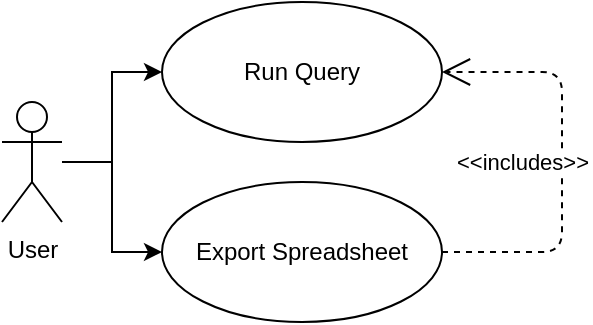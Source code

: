 <mxfile version="10.6.7" type="device"><diagram id="EYzRXIe3F2EIJ4aTKBoO" name="Page-1"><mxGraphModel dx="840" dy="504" grid="1" gridSize="10" guides="1" tooltips="1" connect="1" arrows="1" fold="1" page="1" pageScale="1" pageWidth="850" pageHeight="1100" math="0" shadow="0"><root><mxCell id="0"/><mxCell id="1" parent="0"/><mxCell id="1kvsKNebwonqEAl3T5iS-5" style="edgeStyle=orthogonalEdgeStyle;rounded=0;orthogonalLoop=1;jettySize=auto;html=1;" edge="1" parent="1" source="1kvsKNebwonqEAl3T5iS-1" target="1kvsKNebwonqEAl3T5iS-2"><mxGeometry relative="1" as="geometry"/></mxCell><mxCell id="1kvsKNebwonqEAl3T5iS-6" style="edgeStyle=orthogonalEdgeStyle;rounded=0;orthogonalLoop=1;jettySize=auto;html=1;" edge="1" parent="1" source="1kvsKNebwonqEAl3T5iS-1" target="1kvsKNebwonqEAl3T5iS-4"><mxGeometry relative="1" as="geometry"/></mxCell><mxCell id="1kvsKNebwonqEAl3T5iS-1" value="&lt;div&gt;User&lt;/div&gt;" style="shape=umlActor;verticalLabelPosition=bottom;labelBackgroundColor=#ffffff;verticalAlign=top;html=1;" vertex="1" parent="1"><mxGeometry y="50" width="30" height="60" as="geometry"/></mxCell><mxCell id="1kvsKNebwonqEAl3T5iS-2" value="Run Query" style="ellipse;whiteSpace=wrap;html=1;" vertex="1" parent="1"><mxGeometry x="80" width="140" height="70" as="geometry"/></mxCell><mxCell id="1kvsKNebwonqEAl3T5iS-4" value="Export Spreadsheet" style="ellipse;whiteSpace=wrap;html=1;" vertex="1" parent="1"><mxGeometry x="80" y="90" width="140" height="70" as="geometry"/></mxCell><mxCell id="1kvsKNebwonqEAl3T5iS-7" value="&lt;div&gt;&amp;lt;&amp;lt;includes&amp;gt;&amp;gt;&lt;/div&gt;" style="endArrow=open;endSize=12;dashed=1;html=1;entryX=1;entryY=0.5;entryDx=0;entryDy=0;exitX=1;exitY=0.5;exitDx=0;exitDy=0;" edge="1" parent="1" source="1kvsKNebwonqEAl3T5iS-4" target="1kvsKNebwonqEAl3T5iS-2"><mxGeometry y="20" width="160" relative="1" as="geometry"><mxPoint x="10" y="180" as="sourcePoint"/><mxPoint x="350" y="90" as="targetPoint"/><Array as="points"><mxPoint x="280" y="125"/><mxPoint x="280" y="35"/></Array><mxPoint as="offset"/></mxGeometry></mxCell></root></mxGraphModel></diagram></mxfile>